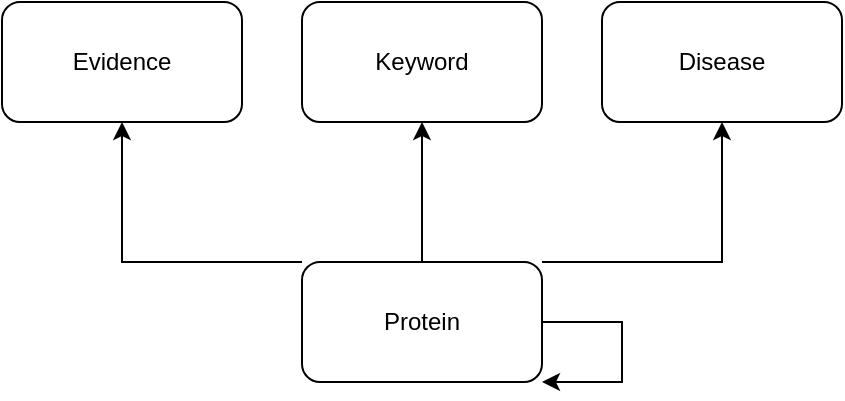 <mxfile version="14.5.1" type="device"><diagram id="wRrXTbF1Nd--EMJXTsmF" name="Page-1"><mxGraphModel dx="1355" dy="945" grid="1" gridSize="10" guides="1" tooltips="1" connect="1" arrows="1" fold="1" page="1" pageScale="1" pageWidth="850" pageHeight="1100" math="0" shadow="0"><root><mxCell id="0"/><mxCell id="1" parent="0"/><mxCell id="9QXg2MgTzkjVWPd7rQwZ-5" style="edgeStyle=orthogonalEdgeStyle;rounded=0;orthogonalLoop=1;jettySize=auto;html=1;exitX=0.5;exitY=0;exitDx=0;exitDy=0;entryX=0.5;entryY=1;entryDx=0;entryDy=0;" edge="1" parent="1" source="9QXg2MgTzkjVWPd7rQwZ-1" target="9QXg2MgTzkjVWPd7rQwZ-2"><mxGeometry relative="1" as="geometry"/></mxCell><mxCell id="9QXg2MgTzkjVWPd7rQwZ-6" style="edgeStyle=orthogonalEdgeStyle;rounded=0;orthogonalLoop=1;jettySize=auto;html=1;exitX=1;exitY=0;exitDx=0;exitDy=0;" edge="1" parent="1" source="9QXg2MgTzkjVWPd7rQwZ-1" target="9QXg2MgTzkjVWPd7rQwZ-3"><mxGeometry relative="1" as="geometry"><Array as="points"><mxPoint x="570" y="450"/></Array></mxGeometry></mxCell><mxCell id="9QXg2MgTzkjVWPd7rQwZ-7" style="edgeStyle=orthogonalEdgeStyle;rounded=0;orthogonalLoop=1;jettySize=auto;html=1;exitX=0;exitY=0;exitDx=0;exitDy=0;entryX=0.5;entryY=1;entryDx=0;entryDy=0;" edge="1" parent="1" source="9QXg2MgTzkjVWPd7rQwZ-1" target="9QXg2MgTzkjVWPd7rQwZ-4"><mxGeometry relative="1" as="geometry"><Array as="points"><mxPoint x="270" y="450"/></Array></mxGeometry></mxCell><mxCell id="9QXg2MgTzkjVWPd7rQwZ-1" value="Protein" style="rounded=1;whiteSpace=wrap;html=1;" vertex="1" parent="1"><mxGeometry x="360" y="450" width="120" height="60" as="geometry"/></mxCell><mxCell id="9QXg2MgTzkjVWPd7rQwZ-2" value="Keyword" style="rounded=1;whiteSpace=wrap;html=1;" vertex="1" parent="1"><mxGeometry x="360" y="320" width="120" height="60" as="geometry"/></mxCell><mxCell id="9QXg2MgTzkjVWPd7rQwZ-3" value="Disease" style="rounded=1;whiteSpace=wrap;html=1;" vertex="1" parent="1"><mxGeometry x="510" y="320" width="120" height="60" as="geometry"/></mxCell><mxCell id="9QXg2MgTzkjVWPd7rQwZ-4" value="Evidence" style="rounded=1;whiteSpace=wrap;html=1;" vertex="1" parent="1"><mxGeometry x="210" y="320" width="120" height="60" as="geometry"/></mxCell><mxCell id="9QXg2MgTzkjVWPd7rQwZ-8" style="edgeStyle=orthogonalEdgeStyle;rounded=0;orthogonalLoop=1;jettySize=auto;html=1;exitX=1;exitY=0.5;exitDx=0;exitDy=0;entryX=1;entryY=1;entryDx=0;entryDy=0;" edge="1" parent="1" source="9QXg2MgTzkjVWPd7rQwZ-1" target="9QXg2MgTzkjVWPd7rQwZ-1"><mxGeometry relative="1" as="geometry"><Array as="points"><mxPoint x="520" y="480"/><mxPoint x="520" y="510"/></Array></mxGeometry></mxCell></root></mxGraphModel></diagram></mxfile>